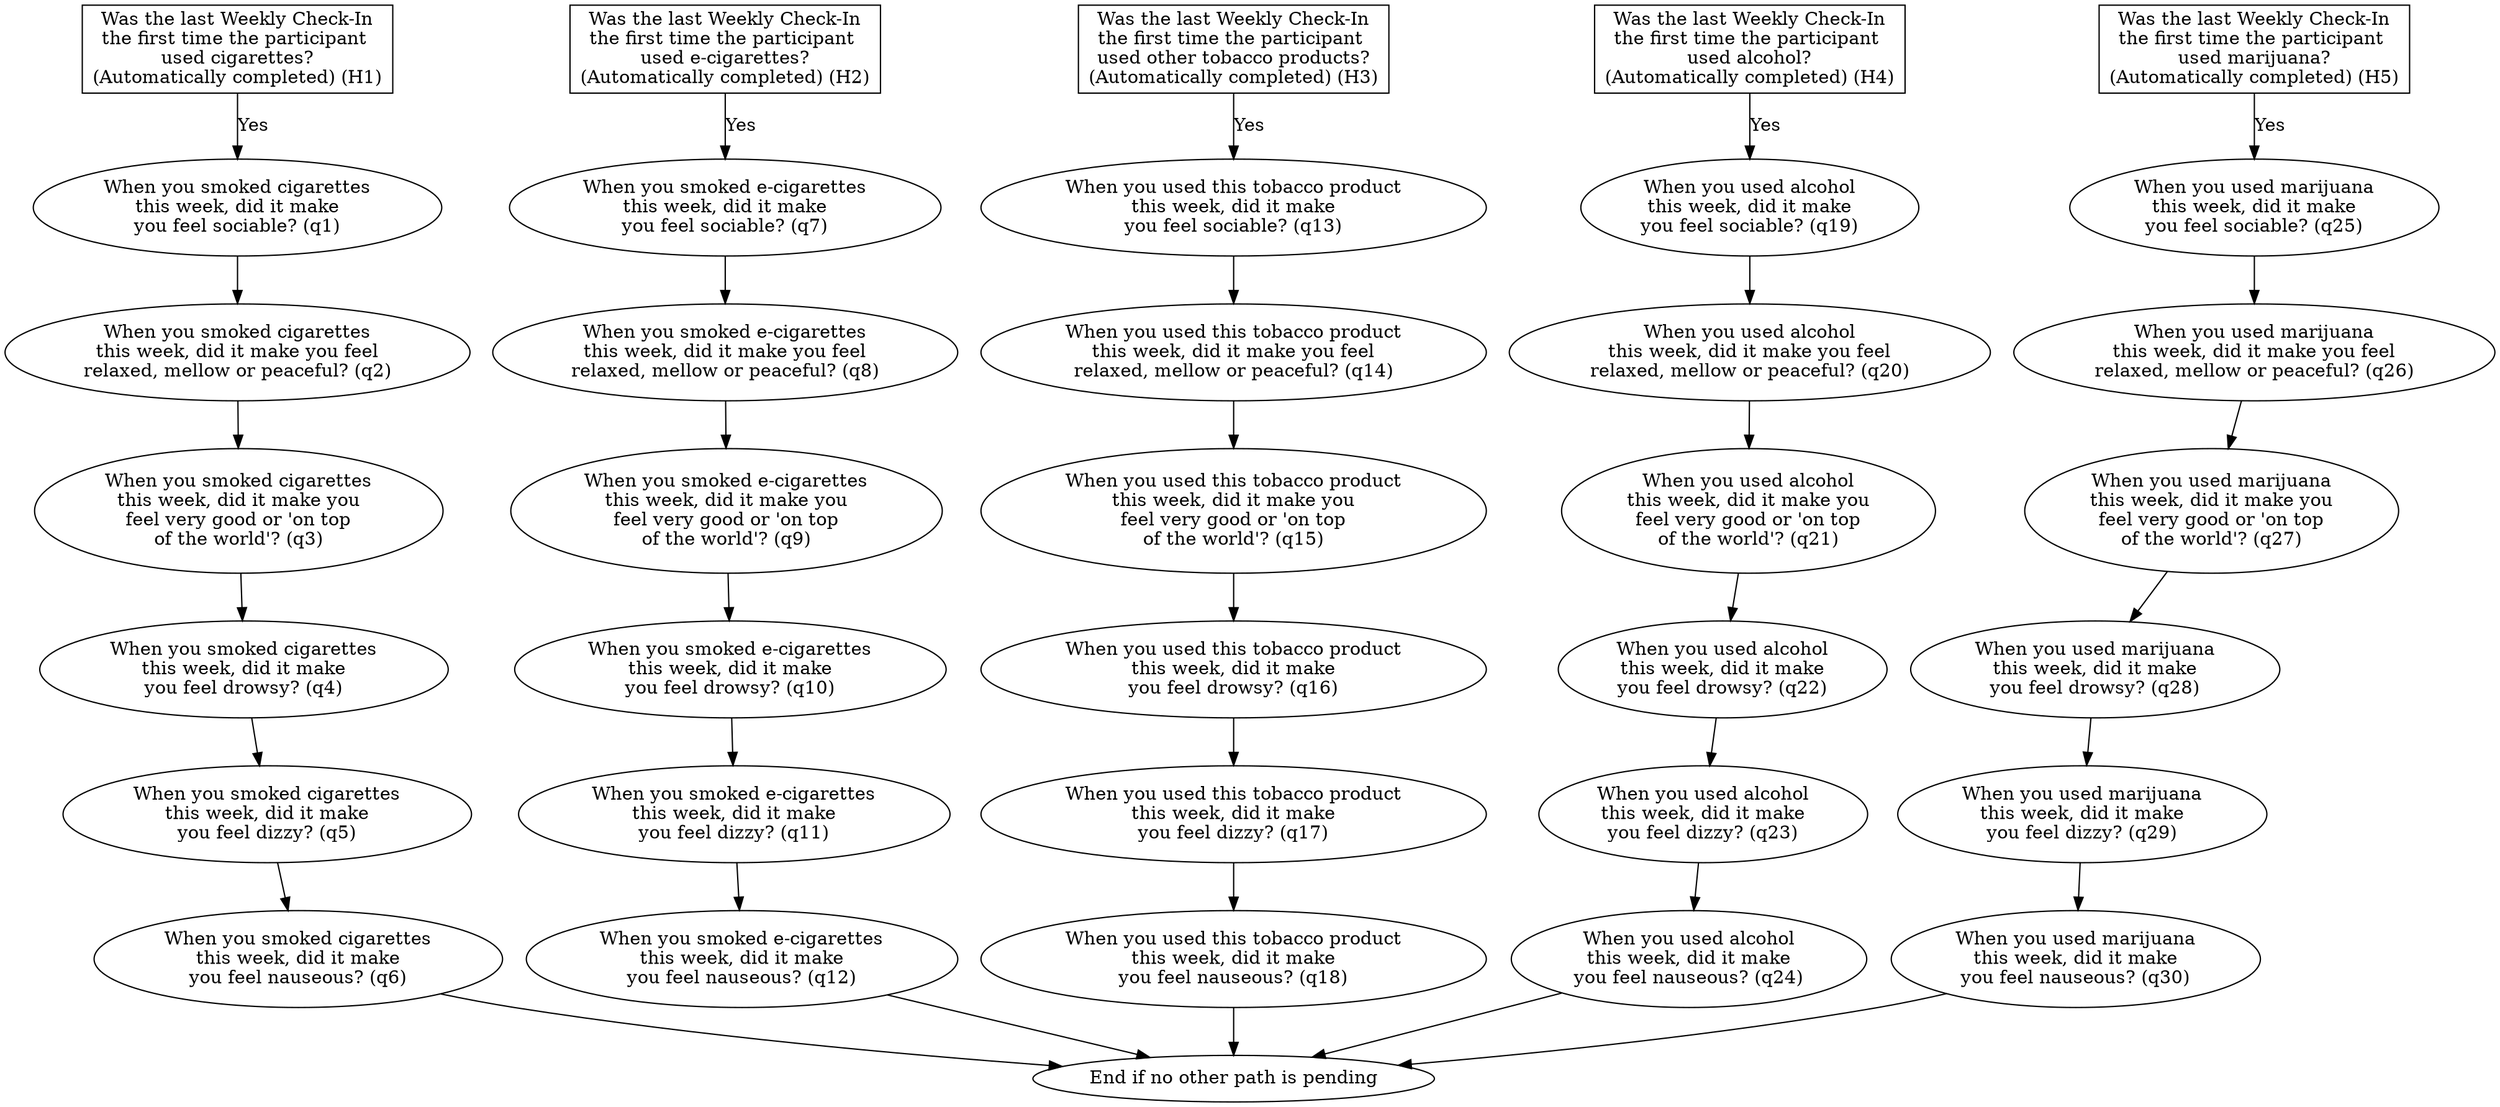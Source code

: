 digraph {
	//Nodes (Questions)
	H1[label="Was the last Weekly Check-In\nthe first time the participant \nused cigarettes?\n(Automatically completed) (H1)", shape=box]
	H2[label="Was the last Weekly Check-In\nthe first time the participant \nused e-cigarettes?\n(Automatically completed) (H2)", shape=box]
	H3[label="Was the last Weekly Check-In\nthe first time the participant \nused other tobacco products?\n(Automatically completed) (H3)", shape=box]
	H4[label="Was the last Weekly Check-In\nthe first time the participant \nused alcohol?\n(Automatically completed) (H4)", shape=box]
	H5[label="Was the last Weekly Check-In\nthe first time the participant \nused marijuana?\n(Automatically completed) (H5)", shape=box]

	q1[label="When you smoked cigarettes\nthis week, did it make\nyou feel sociable? (q1)"]
	q2[label="When you smoked cigarettes\nthis week, did it make you feel\nrelaxed, mellow or peaceful? (q2)"]
	q3[label="When you smoked cigarettes\nthis week, did it make you\nfeel very good or 'on top\nof the world'? (q3)"]
	q4[label="When you smoked cigarettes\nthis week, did it make\nyou feel drowsy? (q4)"]
	q5[label="When you smoked cigarettes\nthis week, did it make\nyou feel dizzy? (q5)"]
	q6[label="When you smoked cigarettes\nthis week, did it make\nyou feel nauseous? (q6)"]

	q7[label="When you smoked e-cigarettes\nthis week, did it make\nyou feel sociable? (q7)"]
	q8[label="When you smoked e-cigarettes\nthis week, did it make you feel\nrelaxed, mellow or peaceful? (q8)"]
	q9[label="When you smoked e-cigarettes\nthis week, did it make you\nfeel very good or 'on top\nof the world'? (q9)"]
	q10[label="When you smoked e-cigarettes\nthis week, did it make\nyou feel drowsy? (q10)"]
	q11[label="When you smoked e-cigarettes\nthis week, did it make\nyou feel dizzy? (q11)"]
	q12[label="When you smoked e-cigarettes\nthis week, did it make\nyou feel nauseous? (q12)"]

	q13[label="When you used this tobacco product\nthis week, did it make\nyou feel sociable? (q13)"]
	q14[label="When you used this tobacco product\nthis week, did it make you feel\nrelaxed, mellow or peaceful? (q14)"]
	q15[label="When you used this tobacco product\nthis week, did it make you\nfeel very good or 'on top\nof the world'? (q15)"]
	q16[label="When you used this tobacco product\nthis week, did it make\nyou feel drowsy? (q16)"]
	q17[label="When you used this tobacco product\nthis week, did it make\nyou feel dizzy? (q17)"]
	q18[label="When you used this tobacco product\nthis week, did it make\nyou feel nauseous? (q18)"]

	q19[label="When you used alcohol\nthis week, did it make\nyou feel sociable? (q19)"]
	q20[label="When you used alcohol\nthis week, did it make you feel\nrelaxed, mellow or peaceful? (q20)"]
	q21[label="When you used alcohol\nthis week, did it make you\nfeel very good or 'on top\nof the world'? (q21)"]
	q22[label="When you used alcohol\nthis week, did it make\nyou feel drowsy? (q22)"]
	q23[label="When you used alcohol\nthis week, did it make\nyou feel dizzy? (q23)"]
	q24[label="When you used alcohol\nthis week, did it make\nyou feel nauseous? (q24)"]

	q25[label="When you used marijuana\nthis week, did it make\nyou feel sociable? (q25)"]
	q26[label="When you used marijuana\nthis week, did it make you feel\nrelaxed, mellow or peaceful? (q26)"]
	q27[label="When you used marijuana\nthis week, did it make you\nfeel very good or 'on top\nof the world'? (q27)"]
	q28[label="When you used marijuana\nthis week, did it make\nyou feel drowsy? (q28)"]
	q29[label="When you used marijuana\nthis week, did it make\nyou feel dizzy? (q29)"]
	q30[label="When you used marijuana\nthis week, did it make\nyou feel nauseous? (q30)"]

	End[label="End if no other path is pending"]

	//Edges (Routing Logic)
	H1 -> q1[label="Yes"]
	q1 -> q2 -> q3 -> q4 -> q5 -> q6 -> End

	H2 -> q7[label="Yes"]
	q7 -> q8 -> q9 -> q10 -> q11 -> q12 -> End

	H3 -> q13[label="Yes"]
	q13 -> q14 -> q15 -> q16 -> q17 -> q18 -> End

	H4 -> q19[label="Yes"]
	q19 -> q20 -> q21 -> q22 -> q23 -> q24 -> End

	H5 -> q25[label="Yes"]
	q25 -> q26 -> q27 -> q28 -> q29 -> q30 -> End
}